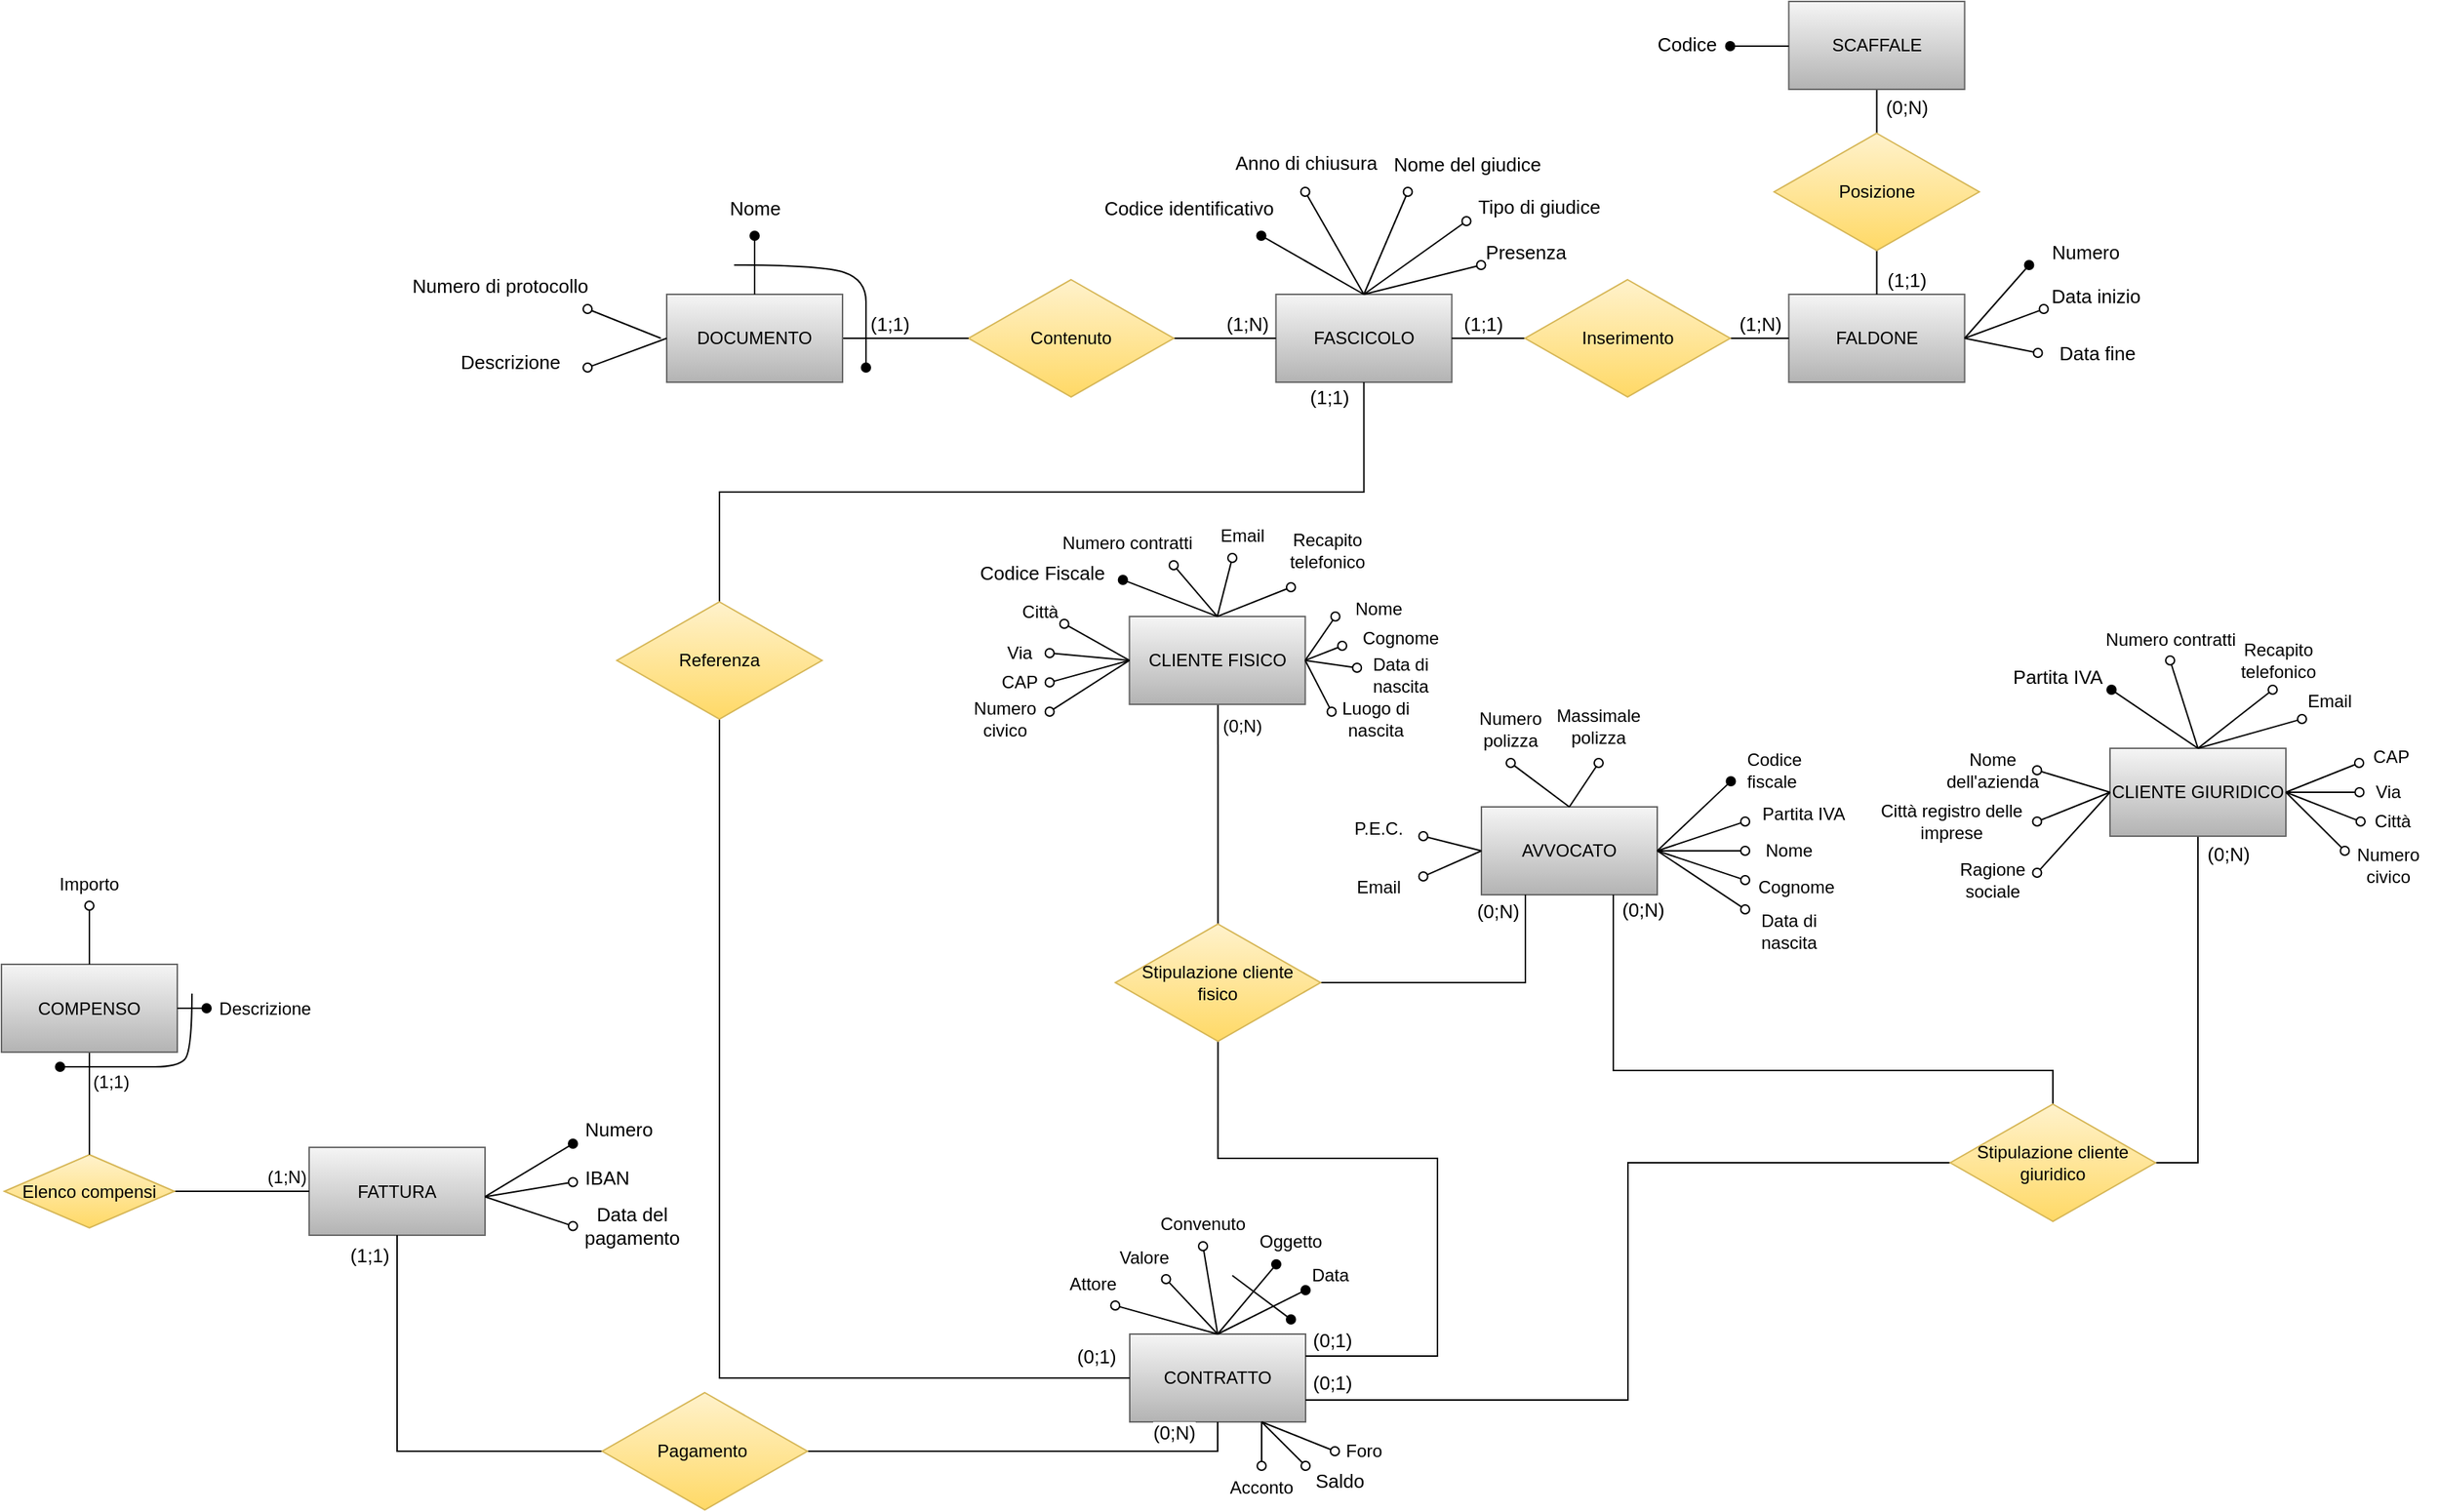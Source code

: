 <mxfile version="15.8.7" type="device"><diagram id="iPV8rr2l48kAMLrcwVqX" name="Pagina-1"><mxGraphModel dx="4482" dy="725" grid="1" gridSize="10" guides="1" tooltips="1" connect="1" arrows="1" fold="1" page="1" pageScale="1" pageWidth="3300" pageHeight="4681" math="0" shadow="0"><root><mxCell id="0"/><mxCell id="1" parent="0"/><mxCell id="Azkcx-v8ZAb5tXpgBB37-1" value="FASCICOLO" style="rounded=0;whiteSpace=wrap;html=1;fillColor=#f5f5f5;gradientColor=#b3b3b3;strokeColor=#666666;" parent="1" vertex="1"><mxGeometry x="579.77" y="360" width="120" height="60" as="geometry"/></mxCell><mxCell id="Azkcx-v8ZAb5tXpgBB37-2" value="FALDONE" style="rounded=0;whiteSpace=wrap;html=1;fillColor=#f5f5f5;gradientColor=#b3b3b3;strokeColor=#666666;" parent="1" vertex="1"><mxGeometry x="929.77" y="360" width="120" height="60" as="geometry"/></mxCell><mxCell id="Azkcx-v8ZAb5tXpgBB37-3" value="" style="edgeStyle=orthogonalEdgeStyle;rounded=0;orthogonalLoop=1;jettySize=auto;html=1;startArrow=none;startFill=0;endArrow=none;endFill=0;" parent="1" source="Azkcx-v8ZAb5tXpgBB37-5" target="Azkcx-v8ZAb5tXpgBB37-1" edge="1"><mxGeometry relative="1" as="geometry"/></mxCell><mxCell id="Azkcx-v8ZAb5tXpgBB37-4" value="(1;N)" style="edgeLabel;html=1;align=center;verticalAlign=middle;resizable=0;points=[];fontSize=13;" parent="Azkcx-v8ZAb5tXpgBB37-3" vertex="1" connectable="0"><mxGeometry x="0.4" y="2" relative="1" as="geometry"><mxPoint x="1" y="-8" as="offset"/></mxGeometry></mxCell><mxCell id="Azkcx-v8ZAb5tXpgBB37-5" value="Contenuto" style="rhombus;whiteSpace=wrap;html=1;fillColor=#fff2cc;gradientColor=#ffd966;strokeColor=#d6b656;" parent="1" vertex="1"><mxGeometry x="370" y="350" width="140" height="80" as="geometry"/></mxCell><mxCell id="Azkcx-v8ZAb5tXpgBB37-6" value="" style="edgeStyle=orthogonalEdgeStyle;rounded=0;orthogonalLoop=1;jettySize=auto;html=1;startArrow=none;startFill=0;endArrow=none;endFill=0;" parent="1" source="Azkcx-v8ZAb5tXpgBB37-10" target="Azkcx-v8ZAb5tXpgBB37-2" edge="1"><mxGeometry relative="1" as="geometry"/></mxCell><mxCell id="Azkcx-v8ZAb5tXpgBB37-7" value="(1;N)" style="edgeLabel;html=1;align=center;verticalAlign=middle;resizable=0;points=[];fontSize=13;" parent="Azkcx-v8ZAb5tXpgBB37-6" vertex="1" connectable="0"><mxGeometry x="-0.2" relative="1" as="geometry"><mxPoint x="4" y="-10" as="offset"/></mxGeometry></mxCell><mxCell id="Azkcx-v8ZAb5tXpgBB37-8" value="" style="edgeStyle=orthogonalEdgeStyle;rounded=0;orthogonalLoop=1;jettySize=auto;html=1;startArrow=none;startFill=0;endArrow=none;endFill=0;" parent="1" source="Azkcx-v8ZAb5tXpgBB37-10" target="Azkcx-v8ZAb5tXpgBB37-1" edge="1"><mxGeometry relative="1" as="geometry"/></mxCell><mxCell id="Azkcx-v8ZAb5tXpgBB37-9" value="(1;1)" style="edgeLabel;html=1;align=center;verticalAlign=middle;resizable=0;points=[];fontSize=13;" parent="Azkcx-v8ZAb5tXpgBB37-8" vertex="1" connectable="0"><mxGeometry x="-0.433" y="2" relative="1" as="geometry"><mxPoint x="-15" y="-12" as="offset"/></mxGeometry></mxCell><mxCell id="Azkcx-v8ZAb5tXpgBB37-10" value="Inserimento" style="rhombus;whiteSpace=wrap;html=1;fillColor=#fff2cc;gradientColor=#ffd966;strokeColor=#d6b656;" parent="1" vertex="1"><mxGeometry x="749.77" y="350" width="140" height="80" as="geometry"/></mxCell><mxCell id="Azkcx-v8ZAb5tXpgBB37-11" value="" style="edgeStyle=orthogonalEdgeStyle;rounded=0;orthogonalLoop=1;jettySize=auto;html=1;startArrow=none;startFill=0;endArrow=none;endFill=0;" parent="1" source="Azkcx-v8ZAb5tXpgBB37-15" target="Azkcx-v8ZAb5tXpgBB37-2" edge="1"><mxGeometry relative="1" as="geometry"/></mxCell><mxCell id="Azkcx-v8ZAb5tXpgBB37-12" value="&lt;font style=&quot;font-size: 13px&quot;&gt;(1;1)&lt;/font&gt;" style="edgeLabel;html=1;align=center;verticalAlign=middle;resizable=0;points=[];" parent="Azkcx-v8ZAb5tXpgBB37-11" vertex="1" connectable="0"><mxGeometry x="0.36" y="1" relative="1" as="geometry"><mxPoint x="19" y="6" as="offset"/></mxGeometry></mxCell><mxCell id="Azkcx-v8ZAb5tXpgBB37-13" value="" style="edgeStyle=orthogonalEdgeStyle;rounded=0;orthogonalLoop=1;jettySize=auto;html=1;startArrow=none;startFill=0;endArrow=none;endFill=0;" parent="1" source="Azkcx-v8ZAb5tXpgBB37-15" target="Azkcx-v8ZAb5tXpgBB37-16" edge="1"><mxGeometry relative="1" as="geometry"/></mxCell><mxCell id="Azkcx-v8ZAb5tXpgBB37-14" value="(0;N)" style="edgeLabel;html=1;align=center;verticalAlign=middle;resizable=0;points=[];fontSize=13;" parent="Azkcx-v8ZAb5tXpgBB37-13" vertex="1" connectable="0"><mxGeometry x="0.52" y="2" relative="1" as="geometry"><mxPoint x="22" as="offset"/></mxGeometry></mxCell><mxCell id="Azkcx-v8ZAb5tXpgBB37-15" value="Posizione" style="rhombus;whiteSpace=wrap;html=1;fillColor=#fff2cc;gradientColor=#ffd966;strokeColor=#d6b656;" parent="1" vertex="1"><mxGeometry x="919.77" y="250" width="140" height="80" as="geometry"/></mxCell><mxCell id="Azkcx-v8ZAb5tXpgBB37-16" value="SCAFFALE" style="whiteSpace=wrap;html=1;fillColor=#f5f5f5;gradientColor=#b3b3b3;strokeColor=#666666;" parent="1" vertex="1"><mxGeometry x="929.77" y="160" width="120" height="60" as="geometry"/></mxCell><mxCell id="Azkcx-v8ZAb5tXpgBB37-17" value="" style="endArrow=oval;html=1;rounded=0;endFill=1;" parent="1" edge="1"><mxGeometry width="50" height="50" relative="1" as="geometry"><mxPoint x="929.77" y="190.5" as="sourcePoint"/><mxPoint x="889.77" y="190.5" as="targetPoint"/></mxGeometry></mxCell><mxCell id="Azkcx-v8ZAb5tXpgBB37-18" value="Codice" style="edgeLabel;html=1;align=center;verticalAlign=middle;resizable=0;points=[];fontSize=13;" parent="Azkcx-v8ZAb5tXpgBB37-17" vertex="1" connectable="0"><mxGeometry x="0.2" y="-1" relative="1" as="geometry"><mxPoint x="-46" y="-1" as="offset"/></mxGeometry></mxCell><mxCell id="Azkcx-v8ZAb5tXpgBB37-19" value="" style="edgeStyle=orthogonalEdgeStyle;rounded=0;orthogonalLoop=1;jettySize=auto;html=1;startArrow=none;startFill=0;endArrow=none;endFill=0;entryX=1;entryY=0.5;entryDx=0;entryDy=0;" parent="1" source="Azkcx-v8ZAb5tXpgBB37-5" target="Azkcx-v8ZAb5tXpgBB37-37" edge="1"><mxGeometry relative="1" as="geometry"><mxPoint x="290" y="620" as="targetPoint"/><mxPoint x="340" y="620" as="sourcePoint"/></mxGeometry></mxCell><mxCell id="Azkcx-v8ZAb5tXpgBB37-20" value="(1;1)" style="edgeLabel;html=1;align=center;verticalAlign=middle;resizable=0;points=[];fontSize=13;" parent="Azkcx-v8ZAb5tXpgBB37-19" vertex="1" connectable="0"><mxGeometry x="-0.036" y="2" relative="1" as="geometry"><mxPoint x="-13" y="-12" as="offset"/></mxGeometry></mxCell><mxCell id="Azkcx-v8ZAb5tXpgBB37-21" value="" style="endArrow=oval;html=1;rounded=0;endFill=1;" parent="1" edge="1"><mxGeometry width="50" height="50" relative="1" as="geometry"><mxPoint x="1049.77" y="390" as="sourcePoint"/><mxPoint x="1093.77" y="340" as="targetPoint"/></mxGeometry></mxCell><mxCell id="Azkcx-v8ZAb5tXpgBB37-22" value="Numero" style="edgeLabel;html=1;align=center;verticalAlign=middle;resizable=0;points=[];fontSize=13;" parent="Azkcx-v8ZAb5tXpgBB37-21" vertex="1" connectable="0"><mxGeometry x="0.46" y="-1" relative="1" as="geometry"><mxPoint x="49" y="-24" as="offset"/></mxGeometry></mxCell><mxCell id="Azkcx-v8ZAb5tXpgBB37-23" value="" style="endArrow=oval;html=1;rounded=0;endFill=0;" parent="1" edge="1"><mxGeometry width="50" height="50" relative="1" as="geometry"><mxPoint x="1049.77" y="390" as="sourcePoint"/><mxPoint x="1103.77" y="370" as="targetPoint"/></mxGeometry></mxCell><mxCell id="Azkcx-v8ZAb5tXpgBB37-24" value="Data inizio" style="edgeLabel;html=1;align=center;verticalAlign=middle;resizable=0;points=[];fontSize=13;" parent="Azkcx-v8ZAb5tXpgBB37-23" vertex="1" connectable="0"><mxGeometry x="0.46" y="-1" relative="1" as="geometry"><mxPoint x="49" y="-16" as="offset"/></mxGeometry></mxCell><mxCell id="Azkcx-v8ZAb5tXpgBB37-25" value="" style="endArrow=oval;html=1;rounded=0;endFill=0;" parent="1" edge="1"><mxGeometry width="50" height="50" relative="1" as="geometry"><mxPoint x="1049.77" y="390" as="sourcePoint"/><mxPoint x="1099.77" y="400" as="targetPoint"/></mxGeometry></mxCell><mxCell id="Azkcx-v8ZAb5tXpgBB37-26" value="Data fine" style="edgeLabel;html=1;align=center;verticalAlign=middle;resizable=0;points=[];fontSize=13;" parent="Azkcx-v8ZAb5tXpgBB37-25" vertex="1" connectable="0"><mxGeometry x="0.46" y="-1" relative="1" as="geometry"><mxPoint x="54" y="2" as="offset"/></mxGeometry></mxCell><mxCell id="Azkcx-v8ZAb5tXpgBB37-27" value="" style="endArrow=oval;html=1;rounded=0;endFill=0;exitX=0.5;exitY=0;exitDx=0;exitDy=0;" parent="1" source="Azkcx-v8ZAb5tXpgBB37-1" edge="1"><mxGeometry width="50" height="50" relative="1" as="geometry"><mxPoint x="829.77" y="529.77" as="sourcePoint"/><mxPoint x="709.77" y="310" as="targetPoint"/></mxGeometry></mxCell><mxCell id="Azkcx-v8ZAb5tXpgBB37-28" value="Tipo di giudice" style="edgeLabel;html=1;align=center;verticalAlign=middle;resizable=0;points=[];fontSize=13;" parent="Azkcx-v8ZAb5tXpgBB37-27" vertex="1" connectable="0"><mxGeometry x="0.46" y="-4" relative="1" as="geometry"><mxPoint x="65" y="-27" as="offset"/></mxGeometry></mxCell><mxCell id="Azkcx-v8ZAb5tXpgBB37-29" value="" style="endArrow=oval;html=1;rounded=0;endFill=0;exitX=0.5;exitY=0;exitDx=0;exitDy=0;" parent="1" source="Azkcx-v8ZAb5tXpgBB37-1" edge="1"><mxGeometry width="50" height="50" relative="1" as="geometry"><mxPoint x="829.77" y="529.77" as="sourcePoint"/><mxPoint x="669.77" y="290" as="targetPoint"/></mxGeometry></mxCell><mxCell id="Azkcx-v8ZAb5tXpgBB37-30" value="Nome del giudice" style="edgeLabel;html=1;align=center;verticalAlign=middle;resizable=0;points=[];fontSize=13;" parent="Azkcx-v8ZAb5tXpgBB37-29" vertex="1" connectable="0"><mxGeometry x="0.46" y="-4" relative="1" as="geometry"><mxPoint x="44" y="-40" as="offset"/></mxGeometry></mxCell><mxCell id="Azkcx-v8ZAb5tXpgBB37-31" value="" style="endArrow=oval;html=1;rounded=0;endFill=0;exitX=0.5;exitY=0;exitDx=0;exitDy=0;" parent="1" source="Azkcx-v8ZAb5tXpgBB37-1" edge="1"><mxGeometry width="50" height="50" relative="1" as="geometry"><mxPoint x="829.77" y="529.77" as="sourcePoint"/><mxPoint x="599.77" y="290" as="targetPoint"/></mxGeometry></mxCell><mxCell id="Azkcx-v8ZAb5tXpgBB37-32" value="Anno di chiusura" style="edgeLabel;html=1;align=center;verticalAlign=middle;resizable=0;points=[];fontSize=13;" parent="Azkcx-v8ZAb5tXpgBB37-31" vertex="1" connectable="0"><mxGeometry x="0.46" y="-4" relative="1" as="geometry"><mxPoint x="-14" y="-37" as="offset"/></mxGeometry></mxCell><mxCell id="Azkcx-v8ZAb5tXpgBB37-33" value="" style="endArrow=oval;html=1;rounded=0;endFill=1;exitX=0.5;exitY=0;exitDx=0;exitDy=0;" parent="1" source="Azkcx-v8ZAb5tXpgBB37-1" edge="1"><mxGeometry width="50" height="50" relative="1" as="geometry"><mxPoint x="835.77" y="529.77" as="sourcePoint"/><mxPoint x="569.77" y="320" as="targetPoint"/></mxGeometry></mxCell><mxCell id="Azkcx-v8ZAb5tXpgBB37-34" value="Codice identificativo" style="edgeLabel;html=1;align=center;verticalAlign=middle;resizable=0;points=[];fontSize=13;" parent="Azkcx-v8ZAb5tXpgBB37-33" vertex="1" connectable="0"><mxGeometry x="0.46" y="-4" relative="1" as="geometry"><mxPoint x="-71" y="-27" as="offset"/></mxGeometry></mxCell><mxCell id="Azkcx-v8ZAb5tXpgBB37-35" value="" style="endArrow=oval;html=1;rounded=0;endFill=0;exitX=0.5;exitY=0;exitDx=0;exitDy=0;" parent="1" source="Azkcx-v8ZAb5tXpgBB37-1" edge="1"><mxGeometry width="50" height="50" relative="1" as="geometry"><mxPoint x="829.77" y="529.77" as="sourcePoint"/><mxPoint x="719.77" y="340" as="targetPoint"/></mxGeometry></mxCell><mxCell id="Azkcx-v8ZAb5tXpgBB37-36" value="Presenza" style="edgeLabel;html=1;align=center;verticalAlign=middle;resizable=0;points=[];fontSize=13;" parent="Azkcx-v8ZAb5tXpgBB37-35" vertex="1" connectable="0"><mxGeometry x="0.46" y="-4" relative="1" as="geometry"><mxPoint x="51" y="-19" as="offset"/></mxGeometry></mxCell><mxCell id="Azkcx-v8ZAb5tXpgBB37-37" value="DOCUMENTO" style="rounded=0;whiteSpace=wrap;html=1;fillColor=#f5f5f5;gradientColor=#b3b3b3;strokeColor=#666666;" parent="1" vertex="1"><mxGeometry x="164" y="360" width="120" height="60" as="geometry"/></mxCell><mxCell id="Azkcx-v8ZAb5tXpgBB37-38" value="" style="endArrow=oval;html=1;rounded=0;exitX=0.5;exitY=0;exitDx=0;exitDy=0;endFill=1;" parent="1" source="Azkcx-v8ZAb5tXpgBB37-37" edge="1"><mxGeometry width="50" height="50" relative="1" as="geometry"><mxPoint x="100" y="620" as="sourcePoint"/><mxPoint x="224" y="320" as="targetPoint"/></mxGeometry></mxCell><mxCell id="Azkcx-v8ZAb5tXpgBB37-39" value="&lt;font style=&quot;font-size: 13px&quot;&gt;Nome&lt;/font&gt;" style="edgeLabel;html=1;align=center;verticalAlign=middle;resizable=0;points=[];" parent="Azkcx-v8ZAb5tXpgBB37-38" vertex="1" connectable="0"><mxGeometry x="0.582" y="1" relative="1" as="geometry"><mxPoint x="1" y="-28" as="offset"/></mxGeometry></mxCell><mxCell id="Azkcx-v8ZAb5tXpgBB37-40" value="" style="endArrow=oval;html=1;rounded=0;exitX=0;exitY=0.5;exitDx=0;exitDy=0;endFill=0;" parent="1" source="Azkcx-v8ZAb5tXpgBB37-37" edge="1"><mxGeometry width="50" height="50" relative="1" as="geometry"><mxPoint x="144" y="650" as="sourcePoint"/><mxPoint x="110" y="410" as="targetPoint"/></mxGeometry></mxCell><mxCell id="Azkcx-v8ZAb5tXpgBB37-41" value="&lt;font style=&quot;font-size: 13px&quot;&gt;Descrizione&lt;/font&gt;" style="edgeLabel;html=1;align=center;verticalAlign=middle;resizable=0;points=[];" parent="Azkcx-v8ZAb5tXpgBB37-40" vertex="1" connectable="0"><mxGeometry x="0.582" y="1" relative="1" as="geometry"><mxPoint x="-65" y="-1" as="offset"/></mxGeometry></mxCell><mxCell id="Azkcx-v8ZAb5tXpgBB37-42" value="" style="endArrow=oval;html=1;rounded=0;endFill=0;" parent="1" edge="1"><mxGeometry width="50" height="50" relative="1" as="geometry"><mxPoint x="160" y="390" as="sourcePoint"/><mxPoint x="110" y="370" as="targetPoint"/></mxGeometry></mxCell><mxCell id="Azkcx-v8ZAb5tXpgBB37-43" value="&lt;font style=&quot;font-size: 13px&quot;&gt;Numero di protocollo&lt;/font&gt;" style="edgeLabel;html=1;align=center;verticalAlign=middle;resizable=0;points=[];" parent="Azkcx-v8ZAb5tXpgBB37-42" vertex="1" connectable="0"><mxGeometry x="0.582" y="1" relative="1" as="geometry"><mxPoint x="-70" y="-21" as="offset"/></mxGeometry></mxCell><mxCell id="Azkcx-v8ZAb5tXpgBB37-44" value="CONTRATTO" style="rounded=0;whiteSpace=wrap;html=1;fillColor=#f5f5f5;gradientColor=#b3b3b3;strokeColor=#666666;" parent="1" vertex="1"><mxGeometry x="480" y="1070" width="120" height="60" as="geometry"/></mxCell><mxCell id="Azkcx-v8ZAb5tXpgBB37-45" value="AVVOCATO" style="rounded=0;whiteSpace=wrap;html=1;fillColor=#f5f5f5;gradientColor=#b3b3b3;strokeColor=#666666;" parent="1" vertex="1"><mxGeometry x="720" y="710" width="120" height="60" as="geometry"/></mxCell><mxCell id="Azkcx-v8ZAb5tXpgBB37-46" value="FATTURA" style="rounded=0;whiteSpace=wrap;html=1;fillColor=#f5f5f5;gradientColor=#b3b3b3;strokeColor=#666666;" parent="1" vertex="1"><mxGeometry x="-80.0" y="942.5" width="120" height="60" as="geometry"/></mxCell><mxCell id="Azkcx-v8ZAb5tXpgBB37-47" value="" style="edgeStyle=orthogonalEdgeStyle;rounded=0;orthogonalLoop=1;jettySize=auto;html=1;startArrow=none;startFill=0;endArrow=none;endFill=0;entryX=0.25;entryY=1;entryDx=0;entryDy=0;" parent="1" source="Azkcx-v8ZAb5tXpgBB37-52" target="Azkcx-v8ZAb5tXpgBB37-45" edge="1"><mxGeometry relative="1" as="geometry"/></mxCell><mxCell id="Azkcx-v8ZAb5tXpgBB37-48" value="(0;N)" style="edgeLabel;html=1;align=center;verticalAlign=middle;resizable=0;points=[];fontSize=13;" parent="Azkcx-v8ZAb5tXpgBB37-47" vertex="1" connectable="0"><mxGeometry x="0.489" relative="1" as="geometry"><mxPoint x="-19" y="-41" as="offset"/></mxGeometry></mxCell><mxCell id="Azkcx-v8ZAb5tXpgBB37-49" value="" style="edgeStyle=orthogonalEdgeStyle;rounded=0;orthogonalLoop=1;jettySize=auto;html=1;startArrow=none;startFill=0;endArrow=none;endFill=0;entryX=1;entryY=0.25;entryDx=0;entryDy=0;exitX=0.5;exitY=1;exitDx=0;exitDy=0;" parent="1" source="Azkcx-v8ZAb5tXpgBB37-52" target="Azkcx-v8ZAb5tXpgBB37-44" edge="1"><mxGeometry relative="1" as="geometry"><Array as="points"><mxPoint x="540" y="950"/><mxPoint x="690" y="950"/><mxPoint x="690" y="1085"/></Array></mxGeometry></mxCell><mxCell id="Azkcx-v8ZAb5tXpgBB37-50" value="(0;1)" style="edgeLabel;html=1;align=center;verticalAlign=middle;resizable=0;points=[];fontSize=13;" parent="Azkcx-v8ZAb5tXpgBB37-49" vertex="1" connectable="0"><mxGeometry x="0.6" y="2" relative="1" as="geometry"><mxPoint x="-74" y="19" as="offset"/></mxGeometry></mxCell><mxCell id="Azkcx-v8ZAb5tXpgBB37-51" style="edgeStyle=orthogonalEdgeStyle;rounded=0;jumpStyle=arc;jumpSize=10;orthogonalLoop=1;jettySize=auto;html=1;entryX=0.5;entryY=1;entryDx=0;entryDy=0;endArrow=none;endFill=0;exitX=0.5;exitY=0;exitDx=0;exitDy=0;" parent="1" source="Azkcx-v8ZAb5tXpgBB37-52" target="Azkcx-v8ZAb5tXpgBB37-89" edge="1"><mxGeometry relative="1" as="geometry"><Array as="points"><mxPoint x="540" y="640"/></Array></mxGeometry></mxCell><mxCell id="Azkcx-v8ZAb5tXpgBB37-52" value="Stipulazione cliente&lt;br&gt;fisico" style="rhombus;whiteSpace=wrap;html=1;fillColor=#fff2cc;gradientColor=#ffd966;strokeColor=#d6b656;" parent="1" vertex="1"><mxGeometry x="470.23" y="790" width="140" height="80" as="geometry"/></mxCell><mxCell id="Azkcx-v8ZAb5tXpgBB37-53" value="" style="endArrow=oval;html=1;rounded=0;endFill=1;exitX=1;exitY=0.5;exitDx=0;exitDy=0;" parent="1" edge="1"><mxGeometry width="50" height="50" relative="1" as="geometry"><mxPoint x="40" y="976.24" as="sourcePoint"/><mxPoint x="100" y="940" as="targetPoint"/></mxGeometry></mxCell><mxCell id="Azkcx-v8ZAb5tXpgBB37-54" value="&lt;font style=&quot;font-size: 13px&quot;&gt;Numero&lt;br&gt;&lt;/font&gt;" style="edgeLabel;html=1;align=center;verticalAlign=middle;resizable=0;points=[];" parent="Azkcx-v8ZAb5tXpgBB37-53" vertex="1" connectable="0"><mxGeometry x="0.58" y="2" relative="1" as="geometry"><mxPoint x="44" y="-16" as="offset"/></mxGeometry></mxCell><mxCell id="Azkcx-v8ZAb5tXpgBB37-55" value="" style="endArrow=oval;html=1;rounded=0;fontSize=13;endFill=0;" parent="1" edge="1"><mxGeometry width="50" height="50" relative="1" as="geometry"><mxPoint x="40" y="976.24" as="sourcePoint"/><mxPoint x="100" y="966.24" as="targetPoint"/></mxGeometry></mxCell><mxCell id="Azkcx-v8ZAb5tXpgBB37-56" value="IBAN" style="edgeLabel;html=1;align=center;verticalAlign=middle;resizable=0;points=[];fontSize=13;" parent="Azkcx-v8ZAb5tXpgBB37-55" vertex="1" connectable="0"><mxGeometry x="0.346" y="2" relative="1" as="geometry"><mxPoint x="43" y="-5" as="offset"/></mxGeometry></mxCell><mxCell id="Azkcx-v8ZAb5tXpgBB37-57" value="" style="endArrow=oval;html=1;rounded=0;fontSize=13;endFill=0;" parent="1" edge="1"><mxGeometry width="50" height="50" relative="1" as="geometry"><mxPoint x="40" y="976.24" as="sourcePoint"/><mxPoint x="100" y="996.24" as="targetPoint"/></mxGeometry></mxCell><mxCell id="Azkcx-v8ZAb5tXpgBB37-58" value="Data del&lt;br&gt;pagamento" style="edgeLabel;html=1;align=center;verticalAlign=middle;resizable=0;points=[];fontSize=13;" parent="Azkcx-v8ZAb5tXpgBB37-57" vertex="1" connectable="0"><mxGeometry x="0.346" y="2" relative="1" as="geometry"><mxPoint x="59" y="8" as="offset"/></mxGeometry></mxCell><mxCell id="Azkcx-v8ZAb5tXpgBB37-59" value="" style="endArrow=oval;html=1;rounded=0;endFill=1;exitX=0.5;exitY=0;exitDx=0;exitDy=0;entryX=0.33;entryY=1.069;entryDx=0;entryDy=0;entryPerimeter=0;" parent="1" source="Azkcx-v8ZAb5tXpgBB37-44" target="Azkcx-v8ZAb5tXpgBB37-60" edge="1"><mxGeometry width="50" height="50" relative="1" as="geometry"><mxPoint x="539.77" y="1050" as="sourcePoint"/><mxPoint x="570" y="1030" as="targetPoint"/></mxGeometry></mxCell><mxCell id="Azkcx-v8ZAb5tXpgBB37-60" value="Oggetto" style="text;html=1;strokeColor=none;fillColor=none;align=center;verticalAlign=middle;whiteSpace=wrap;rounded=0;" parent="1" vertex="1"><mxGeometry x="560.11" y="993" width="60.23" height="27.5" as="geometry"/></mxCell><mxCell id="Azkcx-v8ZAb5tXpgBB37-61" value="" style="endArrow=oval;html=1;rounded=0;endFill=0;exitX=0.5;exitY=0;exitDx=0;exitDy=0;entryX=0.75;entryY=1;entryDx=0;entryDy=0;" parent="1" source="Azkcx-v8ZAb5tXpgBB37-44" target="Azkcx-v8ZAb5tXpgBB37-62" edge="1"><mxGeometry width="50" height="50" relative="1" as="geometry"><mxPoint x="559.77" y="710" as="sourcePoint"/><mxPoint x="530" y="1040" as="targetPoint"/></mxGeometry></mxCell><mxCell id="Azkcx-v8ZAb5tXpgBB37-62" value="Valore" style="text;html=1;strokeColor=none;fillColor=none;align=center;verticalAlign=middle;whiteSpace=wrap;rounded=0;" parent="1" vertex="1"><mxGeometry x="459.77" y="1002.5" width="60" height="30" as="geometry"/></mxCell><mxCell id="Azkcx-v8ZAb5tXpgBB37-63" value="" style="endArrow=oval;html=1;rounded=0;endFill=0;exitX=0.5;exitY=0;exitDx=0;exitDy=0;entryX=0.75;entryY=1;entryDx=0;entryDy=0;" parent="1" source="Azkcx-v8ZAb5tXpgBB37-44" target="Azkcx-v8ZAb5tXpgBB37-64" edge="1"><mxGeometry width="50" height="50" relative="1" as="geometry"><mxPoint x="559.77" y="710" as="sourcePoint"/><mxPoint x="500" y="1050" as="targetPoint"/></mxGeometry></mxCell><mxCell id="Azkcx-v8ZAb5tXpgBB37-64" value="Attore" style="text;html=1;strokeColor=none;fillColor=none;align=center;verticalAlign=middle;whiteSpace=wrap;rounded=0;" parent="1" vertex="1"><mxGeometry x="425.11" y="1020.5" width="60" height="30" as="geometry"/></mxCell><mxCell id="Azkcx-v8ZAb5tXpgBB37-65" value="" style="endArrow=oval;html=1;rounded=0;endFill=0;exitX=0.5;exitY=0;exitDx=0;exitDy=0;" parent="1" source="Azkcx-v8ZAb5tXpgBB37-44" edge="1"><mxGeometry width="50" height="50" relative="1" as="geometry"><mxPoint x="559.77" y="710" as="sourcePoint"/><mxPoint x="530" y="1010" as="targetPoint"/></mxGeometry></mxCell><mxCell id="Azkcx-v8ZAb5tXpgBB37-66" value="Convenuto" style="text;html=1;strokeColor=none;fillColor=none;align=center;verticalAlign=middle;whiteSpace=wrap;rounded=0;" parent="1" vertex="1"><mxGeometry x="500" y="980" width="60" height="30" as="geometry"/></mxCell><mxCell id="Azkcx-v8ZAb5tXpgBB37-67" value="" style="endArrow=oval;html=1;rounded=0;endFill=0;" parent="1" edge="1"><mxGeometry width="50" height="50" relative="1" as="geometry"><mxPoint x="570" y="1130" as="sourcePoint"/><mxPoint x="570" y="1160" as="targetPoint"/></mxGeometry></mxCell><mxCell id="Azkcx-v8ZAb5tXpgBB37-68" value="Acconto" style="text;html=1;strokeColor=none;fillColor=none;align=center;verticalAlign=middle;whiteSpace=wrap;rounded=0;" parent="1" vertex="1"><mxGeometry x="539.77" y="1160" width="60" height="30" as="geometry"/></mxCell><mxCell id="Azkcx-v8ZAb5tXpgBB37-69" value="" style="endArrow=oval;html=1;rounded=0;endFill=1;exitX=0.5;exitY=0;exitDx=0;exitDy=0;" parent="1" source="Azkcx-v8ZAb5tXpgBB37-44" edge="1"><mxGeometry width="50" height="50" relative="1" as="geometry"><mxPoint x="439.77" y="710" as="sourcePoint"/><mxPoint x="600" y="1040" as="targetPoint"/></mxGeometry></mxCell><mxCell id="Azkcx-v8ZAb5tXpgBB37-70" value="Data" style="text;html=1;strokeColor=none;fillColor=none;align=center;verticalAlign=middle;whiteSpace=wrap;rounded=0;" parent="1" vertex="1"><mxGeometry x="587.23" y="1015" width="60" height="30" as="geometry"/></mxCell><mxCell id="Azkcx-v8ZAb5tXpgBB37-71" value="" style="endArrow=oval;html=1;rounded=0;endFill=1;entryX=0;entryY=0.75;entryDx=0;entryDy=0;" parent="1" target="Azkcx-v8ZAb5tXpgBB37-72" edge="1"><mxGeometry width="50" height="50" relative="1" as="geometry"><mxPoint x="840" y="740" as="sourcePoint"/><mxPoint x="869.77" y="790" as="targetPoint"/></mxGeometry></mxCell><mxCell id="Azkcx-v8ZAb5tXpgBB37-72" value="Codice fiscale&amp;nbsp;" style="text;html=1;strokeColor=none;fillColor=none;align=center;verticalAlign=middle;whiteSpace=wrap;rounded=0;" parent="1" vertex="1"><mxGeometry x="890.23" y="670" width="60" height="30" as="geometry"/></mxCell><mxCell id="Azkcx-v8ZAb5tXpgBB37-73" value="" style="endArrow=oval;html=1;rounded=0;endFill=0;exitX=1;exitY=0.5;exitDx=0;exitDy=0;" parent="1" edge="1"><mxGeometry width="50" height="50" relative="1" as="geometry"><mxPoint x="840" y="740" as="sourcePoint"/><mxPoint x="900" y="720" as="targetPoint"/></mxGeometry></mxCell><mxCell id="Azkcx-v8ZAb5tXpgBB37-74" value="Partita IVA" style="text;html=1;strokeColor=none;fillColor=none;align=center;verticalAlign=middle;whiteSpace=wrap;rounded=0;" parent="1" vertex="1"><mxGeometry x="910" y="700" width="60" height="30" as="geometry"/></mxCell><mxCell id="Azkcx-v8ZAb5tXpgBB37-75" value="" style="endArrow=oval;html=1;rounded=0;endFill=0;exitX=1;exitY=0.5;exitDx=0;exitDy=0;" parent="1" edge="1"><mxGeometry width="50" height="50" relative="1" as="geometry"><mxPoint x="840" y="740" as="sourcePoint"/><mxPoint x="900" y="740" as="targetPoint"/></mxGeometry></mxCell><mxCell id="Azkcx-v8ZAb5tXpgBB37-76" value="Nome" style="text;html=1;strokeColor=none;fillColor=none;align=center;verticalAlign=middle;whiteSpace=wrap;rounded=0;" parent="1" vertex="1"><mxGeometry x="900" y="725" width="60" height="30" as="geometry"/></mxCell><mxCell id="Azkcx-v8ZAb5tXpgBB37-77" value="" style="endArrow=oval;html=1;rounded=0;endFill=0;exitX=1;exitY=0.5;exitDx=0;exitDy=0;" parent="1" edge="1"><mxGeometry width="50" height="50" relative="1" as="geometry"><mxPoint x="840" y="740" as="sourcePoint"/><mxPoint x="900" y="760" as="targetPoint"/></mxGeometry></mxCell><mxCell id="Azkcx-v8ZAb5tXpgBB37-78" value="Cognome" style="text;html=1;strokeColor=none;fillColor=none;align=center;verticalAlign=middle;whiteSpace=wrap;rounded=0;" parent="1" vertex="1"><mxGeometry x="910" y="750" width="50" height="30" as="geometry"/></mxCell><mxCell id="Azkcx-v8ZAb5tXpgBB37-79" value="" style="endArrow=oval;html=1;rounded=0;endFill=0;exitX=1;exitY=0.5;exitDx=0;exitDy=0;" parent="1" edge="1"><mxGeometry width="50" height="50" relative="1" as="geometry"><mxPoint x="840" y="740" as="sourcePoint"/><mxPoint x="900" y="780" as="targetPoint"/></mxGeometry></mxCell><mxCell id="Azkcx-v8ZAb5tXpgBB37-80" value="Data di nascita" style="text;html=1;strokeColor=none;fillColor=none;align=center;verticalAlign=middle;whiteSpace=wrap;rounded=0;" parent="1" vertex="1"><mxGeometry x="900" y="780" width="60" height="30" as="geometry"/></mxCell><mxCell id="Azkcx-v8ZAb5tXpgBB37-81" value="" style="endArrow=oval;html=1;rounded=0;endFill=0;exitX=0;exitY=0.5;exitDx=0;exitDy=0;entryX=1;entryY=0.75;entryDx=0;entryDy=0;" parent="1" source="Azkcx-v8ZAb5tXpgBB37-45" edge="1" target="Azkcx-v8ZAb5tXpgBB37-82"><mxGeometry width="50" height="50" relative="1" as="geometry"><mxPoint x="530" y="210" as="sourcePoint"/><mxPoint x="700" y="690" as="targetPoint"/></mxGeometry></mxCell><mxCell id="Azkcx-v8ZAb5tXpgBB37-82" value="P.E.C." style="text;html=1;strokeColor=none;fillColor=none;align=center;verticalAlign=middle;whiteSpace=wrap;rounded=0;" parent="1" vertex="1"><mxGeometry x="620.34" y="715" width="60" height="20" as="geometry"/></mxCell><mxCell id="Azkcx-v8ZAb5tXpgBB37-83" value="" style="endArrow=oval;html=1;rounded=0;endFill=0;exitX=0;exitY=0.5;exitDx=0;exitDy=0;entryX=1;entryY=0.25;entryDx=0;entryDy=0;" parent="1" source="Azkcx-v8ZAb5tXpgBB37-45" edge="1" target="Azkcx-v8ZAb5tXpgBB37-84"><mxGeometry width="50" height="50" relative="1" as="geometry"><mxPoint x="530" y="210" as="sourcePoint"/><mxPoint x="670" y="700" as="targetPoint"/></mxGeometry></mxCell><mxCell id="Azkcx-v8ZAb5tXpgBB37-84" value="Email" style="text;html=1;strokeColor=none;fillColor=none;align=center;verticalAlign=middle;whiteSpace=wrap;rounded=0;" parent="1" vertex="1"><mxGeometry x="620.34" y="750" width="60" height="30" as="geometry"/></mxCell><mxCell id="Azkcx-v8ZAb5tXpgBB37-85" value="" style="endArrow=oval;html=1;rounded=0;endFill=0;" parent="1" edge="1"><mxGeometry width="50" height="50" relative="1" as="geometry"><mxPoint x="780" y="710" as="sourcePoint"/><mxPoint x="800" y="680" as="targetPoint"/></mxGeometry></mxCell><mxCell id="Azkcx-v8ZAb5tXpgBB37-86" value="Numero polizza" style="text;html=1;strokeColor=none;fillColor=none;align=center;verticalAlign=middle;whiteSpace=wrap;rounded=0;" parent="1" vertex="1"><mxGeometry x="710" y="643" width="60" height="27" as="geometry"/></mxCell><mxCell id="Azkcx-v8ZAb5tXpgBB37-87" value="" style="endArrow=oval;html=1;rounded=0;endFill=0;" parent="1" edge="1"><mxGeometry width="50" height="50" relative="1" as="geometry"><mxPoint x="780" y="710" as="sourcePoint"/><mxPoint x="740" y="680" as="targetPoint"/></mxGeometry></mxCell><mxCell id="Azkcx-v8ZAb5tXpgBB37-88" value="Massimale&lt;br&gt;polizza" style="text;html=1;strokeColor=none;fillColor=none;align=center;verticalAlign=middle;whiteSpace=wrap;rounded=0;" parent="1" vertex="1"><mxGeometry x="770" y="640" width="60" height="30" as="geometry"/></mxCell><mxCell id="Azkcx-v8ZAb5tXpgBB37-89" value="CLIENTE FISICO" style="rounded=0;whiteSpace=wrap;html=1;fillColor=#f5f5f5;gradientColor=#b3b3b3;strokeColor=#666666;" parent="1" vertex="1"><mxGeometry x="479.77" y="579.97" width="120" height="60" as="geometry"/></mxCell><mxCell id="Azkcx-v8ZAb5tXpgBB37-90" style="edgeStyle=orthogonalEdgeStyle;rounded=0;orthogonalLoop=1;jettySize=auto;html=1;entryX=1;entryY=0.5;entryDx=0;entryDy=0;endArrow=none;endFill=0;" parent="1" source="Azkcx-v8ZAb5tXpgBB37-91" target="Azkcx-v8ZAb5tXpgBB37-146" edge="1"><mxGeometry relative="1" as="geometry"/></mxCell><mxCell id="Azkcx-v8ZAb5tXpgBB37-91" value="CLIENTE GIURIDICO" style="rounded=0;whiteSpace=wrap;html=1;fillColor=#f5f5f5;gradientColor=#b3b3b3;strokeColor=#666666;" parent="1" vertex="1"><mxGeometry x="1149" y="670" width="120" height="60" as="geometry"/></mxCell><mxCell id="Azkcx-v8ZAb5tXpgBB37-92" value="" style="endArrow=oval;html=1;rounded=0;endFill=0;exitX=0;exitY=0.5;exitDx=0;exitDy=0;" parent="1" source="Azkcx-v8ZAb5tXpgBB37-91" edge="1"><mxGeometry width="50" height="50" relative="1" as="geometry"><mxPoint x="1269" y="669.5" as="sourcePoint"/><mxPoint x="1099.23" y="720" as="targetPoint"/><Array as="points"/></mxGeometry></mxCell><mxCell id="Azkcx-v8ZAb5tXpgBB37-93" value="Nome dell'azienda" style="text;html=1;strokeColor=none;fillColor=none;align=center;verticalAlign=middle;whiteSpace=wrap;rounded=0;" parent="1" vertex="1"><mxGeometry x="1039.23" y="680" width="60" height="10" as="geometry"/></mxCell><mxCell id="Azkcx-v8ZAb5tXpgBB37-94" value="" style="endArrow=oval;html=1;rounded=0;endFill=0;exitX=0;exitY=0.5;exitDx=0;exitDy=0;entryX=1;entryY=0;entryDx=0;entryDy=0;" parent="1" source="Azkcx-v8ZAb5tXpgBB37-91" target="Azkcx-v8ZAb5tXpgBB37-95" edge="1"><mxGeometry width="50" height="50" relative="1" as="geometry"><mxPoint x="1269" y="670" as="sourcePoint"/><mxPoint x="1329" y="690" as="targetPoint"/><Array as="points"/></mxGeometry></mxCell><mxCell id="Azkcx-v8ZAb5tXpgBB37-95" value="Ragione sociale" style="text;html=1;strokeColor=none;fillColor=none;align=center;verticalAlign=middle;whiteSpace=wrap;rounded=0;" parent="1" vertex="1"><mxGeometry x="1039.23" y="755" width="60" height="10" as="geometry"/></mxCell><mxCell id="Azkcx-v8ZAb5tXpgBB37-96" value="" style="endArrow=oval;html=1;rounded=0;endFill=0;exitX=1;exitY=0.5;exitDx=0;exitDy=0;entryX=0;entryY=1;entryDx=0;entryDy=0;" parent="1" source="Azkcx-v8ZAb5tXpgBB37-89" edge="1" target="Azkcx-v8ZAb5tXpgBB37-97"><mxGeometry width="50" height="50" relative="1" as="geometry"><mxPoint x="485.34" y="609.97" as="sourcePoint"/><mxPoint x="625.34" y="594.97" as="targetPoint"/><Array as="points"/></mxGeometry></mxCell><mxCell id="Azkcx-v8ZAb5tXpgBB37-97" value="Nome" style="text;html=1;strokeColor=none;fillColor=none;align=center;verticalAlign=middle;whiteSpace=wrap;rounded=0;" parent="1" vertex="1"><mxGeometry x="620.34" y="570" width="60" height="10" as="geometry"/></mxCell><mxCell id="Azkcx-v8ZAb5tXpgBB37-98" value="" style="endArrow=oval;html=1;rounded=0;endFill=0;exitX=1;exitY=0.5;exitDx=0;exitDy=0;" parent="1" source="Azkcx-v8ZAb5tXpgBB37-89" edge="1"><mxGeometry width="50" height="50" relative="1" as="geometry"><mxPoint x="485.34" y="609.97" as="sourcePoint"/><mxPoint x="625" y="600" as="targetPoint"/><Array as="points"/></mxGeometry></mxCell><mxCell id="Azkcx-v8ZAb5tXpgBB37-99" value="Cognome" style="text;html=1;strokeColor=none;fillColor=none;align=center;verticalAlign=middle;whiteSpace=wrap;rounded=0;" parent="1" vertex="1"><mxGeometry x="635.11" y="589.97" width="60" height="10" as="geometry"/></mxCell><mxCell id="Azkcx-v8ZAb5tXpgBB37-100" value="" style="endArrow=oval;html=1;rounded=0;endFill=0;entryX=0;entryY=0;entryDx=0;entryDy=0;exitX=1;exitY=0.5;exitDx=0;exitDy=0;" parent="1" source="Azkcx-v8ZAb5tXpgBB37-89" target="Azkcx-v8ZAb5tXpgBB37-101" edge="1"><mxGeometry width="50" height="50" relative="1" as="geometry"><mxPoint x="485.34" y="609.97" as="sourcePoint"/><mxPoint x="425.34" y="629.97" as="targetPoint"/><Array as="points"/></mxGeometry></mxCell><mxCell id="Azkcx-v8ZAb5tXpgBB37-101" value="Data di nascita" style="text;html=1;strokeColor=none;fillColor=none;align=center;verticalAlign=middle;whiteSpace=wrap;rounded=0;" parent="1" vertex="1"><mxGeometry x="635.11" y="615" width="60" height="10" as="geometry"/></mxCell><mxCell id="Azkcx-v8ZAb5tXpgBB37-102" value="" style="endArrow=oval;html=1;rounded=0;endFill=0;exitX=0;exitY=0.5;exitDx=0;exitDy=0;entryX=1;entryY=0.5;entryDx=0;entryDy=0;" parent="1" source="Azkcx-v8ZAb5tXpgBB37-91" target="Azkcx-v8ZAb5tXpgBB37-93" edge="1"><mxGeometry width="50" height="50" relative="1" as="geometry"><mxPoint x="1269.0" y="670" as="sourcePoint"/><mxPoint x="1109.23" y="680" as="targetPoint"/><Array as="points"/></mxGeometry></mxCell><mxCell id="Azkcx-v8ZAb5tXpgBB37-103" value="Città registro delle imprese" style="text;html=1;strokeColor=none;fillColor=none;align=center;verticalAlign=middle;whiteSpace=wrap;rounded=0;" parent="1" vertex="1"><mxGeometry x="971.23" y="705" width="140" height="30" as="geometry"/></mxCell><mxCell id="Azkcx-v8ZAb5tXpgBB37-104" value="" style="curved=1;endArrow=oval;html=1;rounded=0;endFill=1;" parent="1" edge="1"><mxGeometry width="50" height="50" relative="1" as="geometry"><mxPoint x="210" y="340" as="sourcePoint"/><mxPoint x="300" y="410" as="targetPoint"/><Array as="points"><mxPoint x="270" y="340"/><mxPoint x="300" y="350"/><mxPoint x="300" y="380"/></Array></mxGeometry></mxCell><mxCell id="Azkcx-v8ZAb5tXpgBB37-105" value="" style="endArrow=oval;html=1;rounded=0;endFill=1;exitX=0.5;exitY=0;exitDx=0;exitDy=0;" parent="1" source="Azkcx-v8ZAb5tXpgBB37-89" edge="1"><mxGeometry width="50" height="50" relative="1" as="geometry"><mxPoint x="545.34" y="574.97" as="sourcePoint"/><mxPoint x="475.34" y="554.97" as="targetPoint"/></mxGeometry></mxCell><mxCell id="Azkcx-v8ZAb5tXpgBB37-106" value="&lt;font style=&quot;font-size: 13px&quot;&gt;Codice Fiscale&lt;br&gt;&lt;/font&gt;" style="edgeLabel;html=1;align=center;verticalAlign=middle;resizable=0;points=[];" parent="Azkcx-v8ZAb5tXpgBB37-105" vertex="1" connectable="0"><mxGeometry x="0.58" y="2" relative="1" as="geometry"><mxPoint x="-68" y="-12" as="offset"/></mxGeometry></mxCell><mxCell id="Azkcx-v8ZAb5tXpgBB37-107" value="" style="endArrow=oval;html=1;rounded=0;endFill=1;exitX=0.5;exitY=0;exitDx=0;exitDy=0;" parent="1" source="Azkcx-v8ZAb5tXpgBB37-91" edge="1"><mxGeometry width="50" height="50" relative="1" as="geometry"><mxPoint x="1189.0" y="755" as="sourcePoint"/><mxPoint x="1150" y="630" as="targetPoint"/></mxGeometry></mxCell><mxCell id="Azkcx-v8ZAb5tXpgBB37-108" value="&lt;font style=&quot;font-size: 13px&quot;&gt;Partita IVA&lt;br&gt;&lt;/font&gt;" style="edgeLabel;html=1;align=center;verticalAlign=middle;resizable=0;points=[];" parent="Azkcx-v8ZAb5tXpgBB37-107" vertex="1" connectable="0"><mxGeometry x="0.58" y="2" relative="1" as="geometry"><mxPoint x="-48" y="-19" as="offset"/></mxGeometry></mxCell><mxCell id="Azkcx-v8ZAb5tXpgBB37-109" value="" style="endArrow=oval;html=1;rounded=0;endFill=0;exitX=0.75;exitY=1;exitDx=0;exitDy=0;" parent="1" source="Azkcx-v8ZAb5tXpgBB37-44" edge="1"><mxGeometry width="50" height="50" relative="1" as="geometry"><mxPoint x="540" y="1110" as="sourcePoint"/><mxPoint x="600" y="1160" as="targetPoint"/></mxGeometry></mxCell><mxCell id="Azkcx-v8ZAb5tXpgBB37-110" value="&lt;font style=&quot;font-size: 13px&quot;&gt;Saldo&lt;/font&gt;" style="edgeLabel;html=1;align=center;verticalAlign=middle;resizable=0;points=[];" parent="Azkcx-v8ZAb5tXpgBB37-109" vertex="1" connectable="0"><mxGeometry x="0.454" y="-1" relative="1" as="geometry"><mxPoint x="32" y="17" as="offset"/></mxGeometry></mxCell><mxCell id="Azkcx-v8ZAb5tXpgBB37-111" value="" style="endArrow=oval;html=1;rounded=0;endFill=0;exitX=0.5;exitY=0;exitDx=0;exitDy=0;" parent="1" source="Azkcx-v8ZAb5tXpgBB37-89" edge="1"><mxGeometry width="50" height="50" relative="1" as="geometry"><mxPoint x="605.34" y="544.97" as="sourcePoint"/><mxPoint x="550" y="540" as="targetPoint"/><Array as="points"/></mxGeometry></mxCell><mxCell id="Azkcx-v8ZAb5tXpgBB37-112" value="Email" style="text;html=1;strokeColor=none;fillColor=none;align=center;verticalAlign=middle;whiteSpace=wrap;rounded=0;" parent="1" vertex="1"><mxGeometry x="527.23" y="520" width="60" height="10" as="geometry"/></mxCell><mxCell id="Azkcx-v8ZAb5tXpgBB37-113" value="" style="endArrow=oval;html=1;rounded=0;endFill=0;exitX=0.5;exitY=0;exitDx=0;exitDy=0;" parent="1" source="Azkcx-v8ZAb5tXpgBB37-89" edge="1"><mxGeometry width="50" height="50" relative="1" as="geometry"><mxPoint x="605.34" y="544.97" as="sourcePoint"/><mxPoint x="590" y="560" as="targetPoint"/><Array as="points"/></mxGeometry></mxCell><mxCell id="Azkcx-v8ZAb5tXpgBB37-114" value="Recapito telefonico" style="text;html=1;strokeColor=none;fillColor=none;align=center;verticalAlign=middle;whiteSpace=wrap;rounded=0;" parent="1" vertex="1"><mxGeometry x="569.77" y="530" width="90" height="10" as="geometry"/></mxCell><mxCell id="Azkcx-v8ZAb5tXpgBB37-115" value="" style="endArrow=oval;html=1;rounded=0;endFill=0;exitX=0;exitY=0.5;exitDx=0;exitDy=0;" parent="1" source="Azkcx-v8ZAb5tXpgBB37-89" edge="1"><mxGeometry width="50" height="50" relative="1" as="geometry"><mxPoint x="385.11" y="579.97" as="sourcePoint"/><mxPoint x="425.34" y="604.97" as="targetPoint"/><Array as="points"/></mxGeometry></mxCell><mxCell id="Azkcx-v8ZAb5tXpgBB37-116" value="Via" style="text;html=1;strokeColor=none;fillColor=none;align=center;verticalAlign=middle;whiteSpace=wrap;rounded=0;" parent="1" vertex="1"><mxGeometry x="375.34" y="599.97" width="60" height="10" as="geometry"/></mxCell><mxCell id="Azkcx-v8ZAb5tXpgBB37-117" value="" style="endArrow=oval;html=1;rounded=0;endFill=0;exitX=0;exitY=0.5;exitDx=0;exitDy=0;" parent="1" source="Azkcx-v8ZAb5tXpgBB37-89" edge="1"><mxGeometry width="50" height="50" relative="1" as="geometry"><mxPoint x="385.11" y="579.97" as="sourcePoint"/><mxPoint x="425.34" y="624.97" as="targetPoint"/><Array as="points"/></mxGeometry></mxCell><mxCell id="Azkcx-v8ZAb5tXpgBB37-118" value="CAP" style="text;html=1;strokeColor=none;fillColor=none;align=center;verticalAlign=middle;whiteSpace=wrap;rounded=0;" parent="1" vertex="1"><mxGeometry x="375.34" y="619.97" width="60" height="10" as="geometry"/></mxCell><mxCell id="Azkcx-v8ZAb5tXpgBB37-119" value="" style="endArrow=oval;html=1;rounded=0;endFill=0;exitX=0;exitY=0.5;exitDx=0;exitDy=0;" parent="1" source="Azkcx-v8ZAb5tXpgBB37-89" edge="1"><mxGeometry width="50" height="50" relative="1" as="geometry"><mxPoint x="385.11" y="579.97" as="sourcePoint"/><mxPoint x="425.34" y="644.97" as="targetPoint"/><Array as="points"/></mxGeometry></mxCell><mxCell id="Azkcx-v8ZAb5tXpgBB37-120" value="Numero civico" style="text;html=1;strokeColor=none;fillColor=none;align=center;verticalAlign=middle;whiteSpace=wrap;rounded=0;" parent="1" vertex="1"><mxGeometry x="365.11" y="644.97" width="60" height="10" as="geometry"/></mxCell><mxCell id="Azkcx-v8ZAb5tXpgBB37-121" value="" style="endArrow=oval;html=1;rounded=0;endFill=0;exitX=0;exitY=0.5;exitDx=0;exitDy=0;" parent="1" source="Azkcx-v8ZAb5tXpgBB37-89" edge="1"><mxGeometry width="50" height="50" relative="1" as="geometry"><mxPoint x="385.11" y="579.97" as="sourcePoint"/><mxPoint x="435.34" y="584.97" as="targetPoint"/><Array as="points"/></mxGeometry></mxCell><mxCell id="Azkcx-v8ZAb5tXpgBB37-122" value="Città" style="text;html=1;strokeColor=none;fillColor=none;align=center;verticalAlign=middle;whiteSpace=wrap;rounded=0;" parent="1" vertex="1"><mxGeometry x="389.34" y="572.47" width="60" height="10" as="geometry"/></mxCell><mxCell id="Azkcx-v8ZAb5tXpgBB37-123" value="" style="endArrow=oval;html=1;rounded=0;endFill=0;exitX=0.5;exitY=0;exitDx=0;exitDy=0;" parent="1" source="Azkcx-v8ZAb5tXpgBB37-89" edge="1"><mxGeometry width="50" height="50" relative="1" as="geometry"><mxPoint x="605.34" y="544.97" as="sourcePoint"/><mxPoint x="510" y="545" as="targetPoint"/><Array as="points"/></mxGeometry></mxCell><mxCell id="Azkcx-v8ZAb5tXpgBB37-124" value="Numero contratti" style="edgeLabel;html=1;align=center;verticalAlign=middle;resizable=0;points=[];fontSize=12;" parent="Azkcx-v8ZAb5tXpgBB37-123" vertex="1" connectable="0"><mxGeometry x="-0.029" relative="1" as="geometry"><mxPoint x="-47" y="-33" as="offset"/></mxGeometry></mxCell><mxCell id="Azkcx-v8ZAb5tXpgBB37-125" value="" style="endArrow=oval;html=1;rounded=0;endFill=0;exitX=0.5;exitY=0;exitDx=0;exitDy=0;" parent="1" source="Azkcx-v8ZAb5tXpgBB37-91" edge="1"><mxGeometry width="50" height="50" relative="1" as="geometry"><mxPoint x="1689.23" y="830" as="sourcePoint"/><mxPoint x="1280" y="650" as="targetPoint"/><Array as="points"/></mxGeometry></mxCell><mxCell id="Azkcx-v8ZAb5tXpgBB37-126" value="Email" style="text;html=1;strokeColor=none;fillColor=none;align=center;verticalAlign=middle;whiteSpace=wrap;rounded=0;" parent="1" vertex="1"><mxGeometry x="1269" y="633" width="60" height="10" as="geometry"/></mxCell><mxCell id="Azkcx-v8ZAb5tXpgBB37-127" value="" style="endArrow=oval;html=1;rounded=0;endFill=0;exitX=0.5;exitY=0;exitDx=0;exitDy=0;" parent="1" source="Azkcx-v8ZAb5tXpgBB37-91" edge="1"><mxGeometry width="50" height="50" relative="1" as="geometry"><mxPoint x="1689.23" y="830" as="sourcePoint"/><mxPoint x="1260" y="630" as="targetPoint"/><Array as="points"/></mxGeometry></mxCell><mxCell id="Azkcx-v8ZAb5tXpgBB37-128" value="Recapito telefonico" style="text;html=1;strokeColor=none;fillColor=none;align=center;verticalAlign=middle;whiteSpace=wrap;rounded=0;" parent="1" vertex="1"><mxGeometry x="1219.23" y="605" width="90" height="10" as="geometry"/></mxCell><mxCell id="Azkcx-v8ZAb5tXpgBB37-129" value="" style="endArrow=oval;html=1;rounded=0;endFill=0;exitX=1;exitY=0.5;exitDx=0;exitDy=0;" parent="1" edge="1"><mxGeometry width="50" height="50" relative="1" as="geometry"><mxPoint x="1269" y="700" as="sourcePoint"/><mxPoint x="1319.23" y="700" as="targetPoint"/><Array as="points"/></mxGeometry></mxCell><mxCell id="Azkcx-v8ZAb5tXpgBB37-130" value="Via" style="text;html=1;strokeColor=none;fillColor=none;align=center;verticalAlign=middle;whiteSpace=wrap;rounded=0;" parent="1" vertex="1"><mxGeometry x="1309.23" y="695" width="60" height="10" as="geometry"/></mxCell><mxCell id="Azkcx-v8ZAb5tXpgBB37-131" value="" style="endArrow=oval;html=1;rounded=0;endFill=0;exitX=1;exitY=0.5;exitDx=0;exitDy=0;" parent="1" edge="1"><mxGeometry width="50" height="50" relative="1" as="geometry"><mxPoint x="1269" y="700" as="sourcePoint"/><mxPoint x="1319" y="680" as="targetPoint"/><Array as="points"/></mxGeometry></mxCell><mxCell id="Azkcx-v8ZAb5tXpgBB37-132" value="CAP" style="text;html=1;strokeColor=none;fillColor=none;align=center;verticalAlign=middle;whiteSpace=wrap;rounded=0;" parent="1" vertex="1"><mxGeometry x="1311.23" y="671" width="60" height="10" as="geometry"/></mxCell><mxCell id="Azkcx-v8ZAb5tXpgBB37-133" value="" style="endArrow=oval;html=1;rounded=0;endFill=0;exitX=1;exitY=0.5;exitDx=0;exitDy=0;" parent="1" edge="1"><mxGeometry width="50" height="50" relative="1" as="geometry"><mxPoint x="1269" y="700" as="sourcePoint"/><mxPoint x="1309.23" y="740" as="targetPoint"/><Array as="points"/></mxGeometry></mxCell><mxCell id="Azkcx-v8ZAb5tXpgBB37-134" value="Numero civico" style="text;html=1;strokeColor=none;fillColor=none;align=center;verticalAlign=middle;whiteSpace=wrap;rounded=0;" parent="1" vertex="1"><mxGeometry x="1309.23" y="745" width="60" height="10" as="geometry"/></mxCell><mxCell id="Azkcx-v8ZAb5tXpgBB37-135" value="" style="endArrow=oval;html=1;rounded=0;endFill=0;exitX=1;exitY=0.5;exitDx=0;exitDy=0;" parent="1" edge="1"><mxGeometry width="50" height="50" relative="1" as="geometry"><mxPoint x="1269" y="700" as="sourcePoint"/><mxPoint x="1320" y="720" as="targetPoint"/><Array as="points"/></mxGeometry></mxCell><mxCell id="Azkcx-v8ZAb5tXpgBB37-136" value="Città" style="text;html=1;strokeColor=none;fillColor=none;align=center;verticalAlign=middle;whiteSpace=wrap;rounded=0;" parent="1" vertex="1"><mxGeometry x="1312.23" y="715" width="60" height="10" as="geometry"/></mxCell><mxCell id="Azkcx-v8ZAb5tXpgBB37-137" value="" style="endArrow=oval;html=1;rounded=0;endFill=0;exitX=0.5;exitY=0;exitDx=0;exitDy=0;" parent="1" source="Azkcx-v8ZAb5tXpgBB37-91" edge="1"><mxGeometry width="50" height="50" relative="1" as="geometry"><mxPoint x="1689.23" y="830" as="sourcePoint"/><mxPoint x="1190" y="610" as="targetPoint"/><Array as="points"/></mxGeometry></mxCell><mxCell id="Azkcx-v8ZAb5tXpgBB37-138" value="Numero contratti" style="edgeLabel;html=1;align=center;verticalAlign=middle;resizable=0;points=[];fontSize=12;" parent="Azkcx-v8ZAb5tXpgBB37-137" vertex="1" connectable="0"><mxGeometry x="-0.029" relative="1" as="geometry"><mxPoint x="-10" y="-45" as="offset"/></mxGeometry></mxCell><mxCell id="Azkcx-v8ZAb5tXpgBB37-139" style="edgeStyle=orthogonalEdgeStyle;rounded=0;orthogonalLoop=1;jettySize=auto;html=1;entryX=0.5;entryY=1;entryDx=0;entryDy=0;endArrow=none;endFill=0;" parent="1" source="Azkcx-v8ZAb5tXpgBB37-141" target="Azkcx-v8ZAb5tXpgBB37-46" edge="1"><mxGeometry relative="1" as="geometry"/></mxCell><mxCell id="Azkcx-v8ZAb5tXpgBB37-140" style="edgeStyle=orthogonalEdgeStyle;rounded=0;orthogonalLoop=1;jettySize=auto;html=1;entryX=0.5;entryY=1;entryDx=0;entryDy=0;endArrow=none;endFill=0;jumpStyle=arc;jumpSize=10;" parent="1" source="Azkcx-v8ZAb5tXpgBB37-141" target="Azkcx-v8ZAb5tXpgBB37-44" edge="1"><mxGeometry relative="1" as="geometry"/></mxCell><mxCell id="Azkcx-v8ZAb5tXpgBB37-141" value="Pagamento&amp;nbsp;" style="rhombus;whiteSpace=wrap;html=1;fillColor=#fff2cc;gradientColor=#ffd966;strokeColor=#d6b656;" parent="1" vertex="1"><mxGeometry x="120.0" y="1110" width="140" height="80" as="geometry"/></mxCell><mxCell id="Azkcx-v8ZAb5tXpgBB37-142" value="(1;1)" style="edgeLabel;html=1;align=center;verticalAlign=middle;resizable=0;points=[];fontSize=13;" parent="1" vertex="1" connectable="0"><mxGeometry x="-29.997" y="997.5" as="geometry"><mxPoint x="-9" y="18" as="offset"/></mxGeometry></mxCell><mxCell id="Azkcx-v8ZAb5tXpgBB37-143" value="(0;N)" style="edgeLabel;html=1;align=center;verticalAlign=middle;resizable=0;points=[];fontSize=13;" parent="1" vertex="1" connectable="0"><mxGeometry x="489.77" y="1140.0" as="geometry"><mxPoint x="20" y="-3" as="offset"/></mxGeometry></mxCell><mxCell id="Azkcx-v8ZAb5tXpgBB37-144" style="edgeStyle=orthogonalEdgeStyle;rounded=0;jumpStyle=arc;jumpSize=10;orthogonalLoop=1;jettySize=auto;html=1;entryX=1;entryY=0.75;entryDx=0;entryDy=0;endArrow=none;endFill=0;" parent="1" source="Azkcx-v8ZAb5tXpgBB37-146" target="Azkcx-v8ZAb5tXpgBB37-44" edge="1"><mxGeometry relative="1" as="geometry"/></mxCell><mxCell id="Azkcx-v8ZAb5tXpgBB37-145" style="edgeStyle=orthogonalEdgeStyle;rounded=0;jumpStyle=arc;jumpSize=10;orthogonalLoop=1;jettySize=auto;html=1;entryX=0.75;entryY=1;entryDx=0;entryDy=0;endArrow=none;endFill=0;" parent="1" source="Azkcx-v8ZAb5tXpgBB37-146" target="Azkcx-v8ZAb5tXpgBB37-45" edge="1"><mxGeometry relative="1" as="geometry"><Array as="points"><mxPoint x="1110" y="890"/><mxPoint x="810" y="890"/></Array></mxGeometry></mxCell><mxCell id="Azkcx-v8ZAb5tXpgBB37-146" value="Stipulazione cliente&lt;br&gt;giuridico" style="rhombus;whiteSpace=wrap;html=1;fillColor=#fff2cc;gradientColor=#ffd966;strokeColor=#d6b656;" parent="1" vertex="1"><mxGeometry x="1040" y="913" width="140" height="80" as="geometry"/></mxCell><mxCell id="Azkcx-v8ZAb5tXpgBB37-147" value="" style="endArrow=oval;html=1;rounded=0;jumpStyle=none;endFill=1;" parent="1" edge="1"><mxGeometry width="50" height="50" relative="1" as="geometry"><mxPoint x="550" y="1030" as="sourcePoint"/><mxPoint x="590" y="1060" as="targetPoint"/></mxGeometry></mxCell><mxCell id="Azkcx-v8ZAb5tXpgBB37-148" value="(0;N)" style="edgeLabel;html=1;align=center;verticalAlign=middle;resizable=0;points=[];fontSize=13;" parent="1" vertex="1" connectable="0"><mxGeometry x="830.0" y="779.995" as="geometry"/></mxCell><mxCell id="Azkcx-v8ZAb5tXpgBB37-149" value="(0;N)" style="text;html=1;strokeColor=none;fillColor=none;align=center;verticalAlign=middle;whiteSpace=wrap;rounded=0;" parent="1" vertex="1"><mxGeometry x="527.23" y="640" width="60" height="30" as="geometry"/></mxCell><mxCell id="Azkcx-v8ZAb5tXpgBB37-150" value="&lt;font style=&quot;font-size: 13px&quot;&gt;(0;N)&lt;/font&gt;" style="text;html=1;strokeColor=none;fillColor=none;align=center;verticalAlign=middle;whiteSpace=wrap;rounded=0;" parent="1" vertex="1"><mxGeometry x="1200" y="727" width="60" height="30" as="geometry"/></mxCell><mxCell id="Azkcx-v8ZAb5tXpgBB37-151" value="(0;1)" style="edgeLabel;html=1;align=center;verticalAlign=middle;resizable=0;points=[];fontSize=13;" parent="1" vertex="1" connectable="0"><mxGeometry x="617.77" y="1074" as="geometry"/></mxCell><mxCell id="Azkcx-v8ZAb5tXpgBB37-152" style="edgeStyle=orthogonalEdgeStyle;rounded=0;orthogonalLoop=1;jettySize=auto;html=1;entryX=0;entryY=0.5;entryDx=0;entryDy=0;endArrow=none;endFill=0;" parent="1" source="Azkcx-v8ZAb5tXpgBB37-153" target="Azkcx-v8ZAb5tXpgBB37-46" edge="1"><mxGeometry relative="1" as="geometry"/></mxCell><mxCell id="Azkcx-v8ZAb5tXpgBB37-153" value="Elenco compensi" style="rhombus;whiteSpace=wrap;html=1;fillColor=#fff2cc;gradientColor=#ffd966;strokeColor=#d6b656;" parent="1" vertex="1"><mxGeometry x="-288" y="947.5" width="116" height="50" as="geometry"/></mxCell><mxCell id="Azkcx-v8ZAb5tXpgBB37-154" style="edgeStyle=orthogonalEdgeStyle;rounded=0;orthogonalLoop=1;jettySize=auto;html=1;endArrow=none;endFill=0;entryX=0.5;entryY=0;entryDx=0;entryDy=0;" parent="1" source="Azkcx-v8ZAb5tXpgBB37-155" target="Azkcx-v8ZAb5tXpgBB37-153" edge="1"><mxGeometry relative="1" as="geometry"><mxPoint x="-180" y="917.5" as="targetPoint"/><Array as="points"/></mxGeometry></mxCell><mxCell id="Azkcx-v8ZAb5tXpgBB37-155" value="COMPENSO" style="rounded=0;whiteSpace=wrap;html=1;fillColor=#f5f5f5;gradientColor=#b3b3b3;strokeColor=#666666;" parent="1" vertex="1"><mxGeometry x="-290" y="817.5" width="120" height="60" as="geometry"/></mxCell><mxCell id="Azkcx-v8ZAb5tXpgBB37-156" value="" style="endArrow=oval;html=1;rounded=0;exitX=0.5;exitY=0;exitDx=0;exitDy=0;endFill=0;" parent="1" source="Azkcx-v8ZAb5tXpgBB37-155" edge="1"><mxGeometry width="50" height="50" relative="1" as="geometry"><mxPoint x="-160" y="847.5" as="sourcePoint"/><mxPoint x="-230" y="777.5" as="targetPoint"/></mxGeometry></mxCell><mxCell id="Azkcx-v8ZAb5tXpgBB37-157" value="" style="endArrow=oval;html=1;rounded=0;exitX=1;exitY=0.5;exitDx=0;exitDy=0;endFill=1;" parent="1" source="Azkcx-v8ZAb5tXpgBB37-155" edge="1"><mxGeometry width="50" height="50" relative="1" as="geometry"><mxPoint x="-410" y="957.5" as="sourcePoint"/><mxPoint x="-150" y="847.5" as="targetPoint"/></mxGeometry></mxCell><mxCell id="Azkcx-v8ZAb5tXpgBB37-158" value="Descrizione" style="text;html=1;strokeColor=none;fillColor=none;align=center;verticalAlign=middle;whiteSpace=wrap;rounded=0;" parent="1" vertex="1"><mxGeometry x="-140" y="832.5" width="60" height="30" as="geometry"/></mxCell><mxCell id="Azkcx-v8ZAb5tXpgBB37-159" value="" style="endArrow=oval;html=1;curved=1;endFill=1;" parent="1" edge="1"><mxGeometry width="50" height="50" relative="1" as="geometry"><mxPoint x="-160" y="837.5" as="sourcePoint"/><mxPoint x="-250" y="887.5" as="targetPoint"/><Array as="points"><mxPoint x="-160" y="877.5"/><mxPoint x="-170" y="887.5"/><mxPoint x="-200" y="887.5"/></Array></mxGeometry></mxCell><mxCell id="Azkcx-v8ZAb5tXpgBB37-160" value="(1;1)" style="text;html=1;strokeColor=none;fillColor=none;align=center;verticalAlign=middle;whiteSpace=wrap;rounded=0;" parent="1" vertex="1"><mxGeometry x="-245" y="883" width="60" height="30" as="geometry"/></mxCell><mxCell id="Azkcx-v8ZAb5tXpgBB37-161" value="Importo" style="text;html=1;strokeColor=none;fillColor=none;align=center;verticalAlign=middle;whiteSpace=wrap;rounded=0;" parent="1" vertex="1"><mxGeometry x="-260" y="747.5" width="60" height="30" as="geometry"/></mxCell><mxCell id="Azkcx-v8ZAb5tXpgBB37-162" value="(1;N)" style="text;html=1;strokeColor=none;fillColor=none;align=center;verticalAlign=middle;whiteSpace=wrap;rounded=0;" parent="1" vertex="1"><mxGeometry x="-125" y="947.5" width="60" height="30" as="geometry"/></mxCell><mxCell id="Azkcx-v8ZAb5tXpgBB37-163" style="edgeStyle=orthogonalEdgeStyle;rounded=0;orthogonalLoop=1;jettySize=auto;html=1;entryX=0;entryY=0.5;entryDx=0;entryDy=0;endArrow=none;endFill=0;" parent="1" source="Azkcx-v8ZAb5tXpgBB37-166" target="Azkcx-v8ZAb5tXpgBB37-44" edge="1"><mxGeometry relative="1" as="geometry"><Array as="points"><mxPoint x="200" y="1100"/></Array></mxGeometry></mxCell><mxCell id="Azkcx-v8ZAb5tXpgBB37-164" value="(0;1)" style="edgeLabel;html=1;align=center;verticalAlign=middle;resizable=0;points=[];fontSize=13;" parent="Azkcx-v8ZAb5tXpgBB37-163" vertex="1" connectable="0"><mxGeometry x="0.944" y="6" relative="1" as="geometry"><mxPoint x="-3" y="-9" as="offset"/></mxGeometry></mxCell><mxCell id="Azkcx-v8ZAb5tXpgBB37-165" style="edgeStyle=orthogonalEdgeStyle;rounded=0;orthogonalLoop=1;jettySize=auto;html=1;entryX=0.5;entryY=1;entryDx=0;entryDy=0;endArrow=none;endFill=0;exitX=0.5;exitY=0;exitDx=0;exitDy=0;" parent="1" source="Azkcx-v8ZAb5tXpgBB37-166" target="Azkcx-v8ZAb5tXpgBB37-1" edge="1"><mxGeometry relative="1" as="geometry"/></mxCell><mxCell id="Azkcx-v8ZAb5tXpgBB37-166" value="Referenza" style="rhombus;whiteSpace=wrap;html=1;fillColor=#fff2cc;gradientColor=#ffd966;strokeColor=#d6b656;" parent="1" vertex="1"><mxGeometry x="130.0" y="570" width="140" height="80" as="geometry"/></mxCell><mxCell id="Azkcx-v8ZAb5tXpgBB37-167" value="Foro" style="text;html=1;strokeColor=none;fillColor=none;align=center;verticalAlign=middle;whiteSpace=wrap;rounded=0;" parent="1" vertex="1"><mxGeometry x="609.77" y="1135" width="60" height="30" as="geometry"/></mxCell><mxCell id="Azkcx-v8ZAb5tXpgBB37-168" value="" style="endArrow=oval;html=1;rounded=0;exitX=0.75;exitY=1;exitDx=0;exitDy=0;endFill=0;" parent="1" source="Azkcx-v8ZAb5tXpgBB37-44" edge="1"><mxGeometry width="50" height="50" relative="1" as="geometry"><mxPoint x="470" y="1130" as="sourcePoint"/><mxPoint x="620" y="1150" as="targetPoint"/></mxGeometry></mxCell><mxCell id="Azkcx-v8ZAb5tXpgBB37-169" value="(1;1)" style="edgeLabel;html=1;align=center;verticalAlign=middle;resizable=0;points=[];fontSize=13;" parent="1" vertex="1" connectable="0"><mxGeometry x="120.0" y="360" as="geometry"><mxPoint x="496" y="70" as="offset"/></mxGeometry></mxCell><mxCell id="yTy1xHrmnx6POO523-0u-2" value="Luogo di nascita" style="text;html=1;strokeColor=none;fillColor=none;align=center;verticalAlign=middle;whiteSpace=wrap;rounded=0;" vertex="1" parent="1"><mxGeometry x="617.77" y="644.97" width="60" height="10" as="geometry"/></mxCell><mxCell id="yTy1xHrmnx6POO523-0u-3" value="" style="endArrow=oval;html=1;rounded=0;endFill=0;entryX=0;entryY=0;entryDx=0;entryDy=0;exitX=1;exitY=0.5;exitDx=0;exitDy=0;" edge="1" parent="1" source="Azkcx-v8ZAb5tXpgBB37-89" target="yTy1xHrmnx6POO523-0u-2"><mxGeometry width="50" height="50" relative="1" as="geometry"><mxPoint x="609.77" y="619.97" as="sourcePoint"/><mxPoint x="645.11" y="625" as="targetPoint"/><Array as="points"/></mxGeometry></mxCell></root></mxGraphModel></diagram></mxfile>